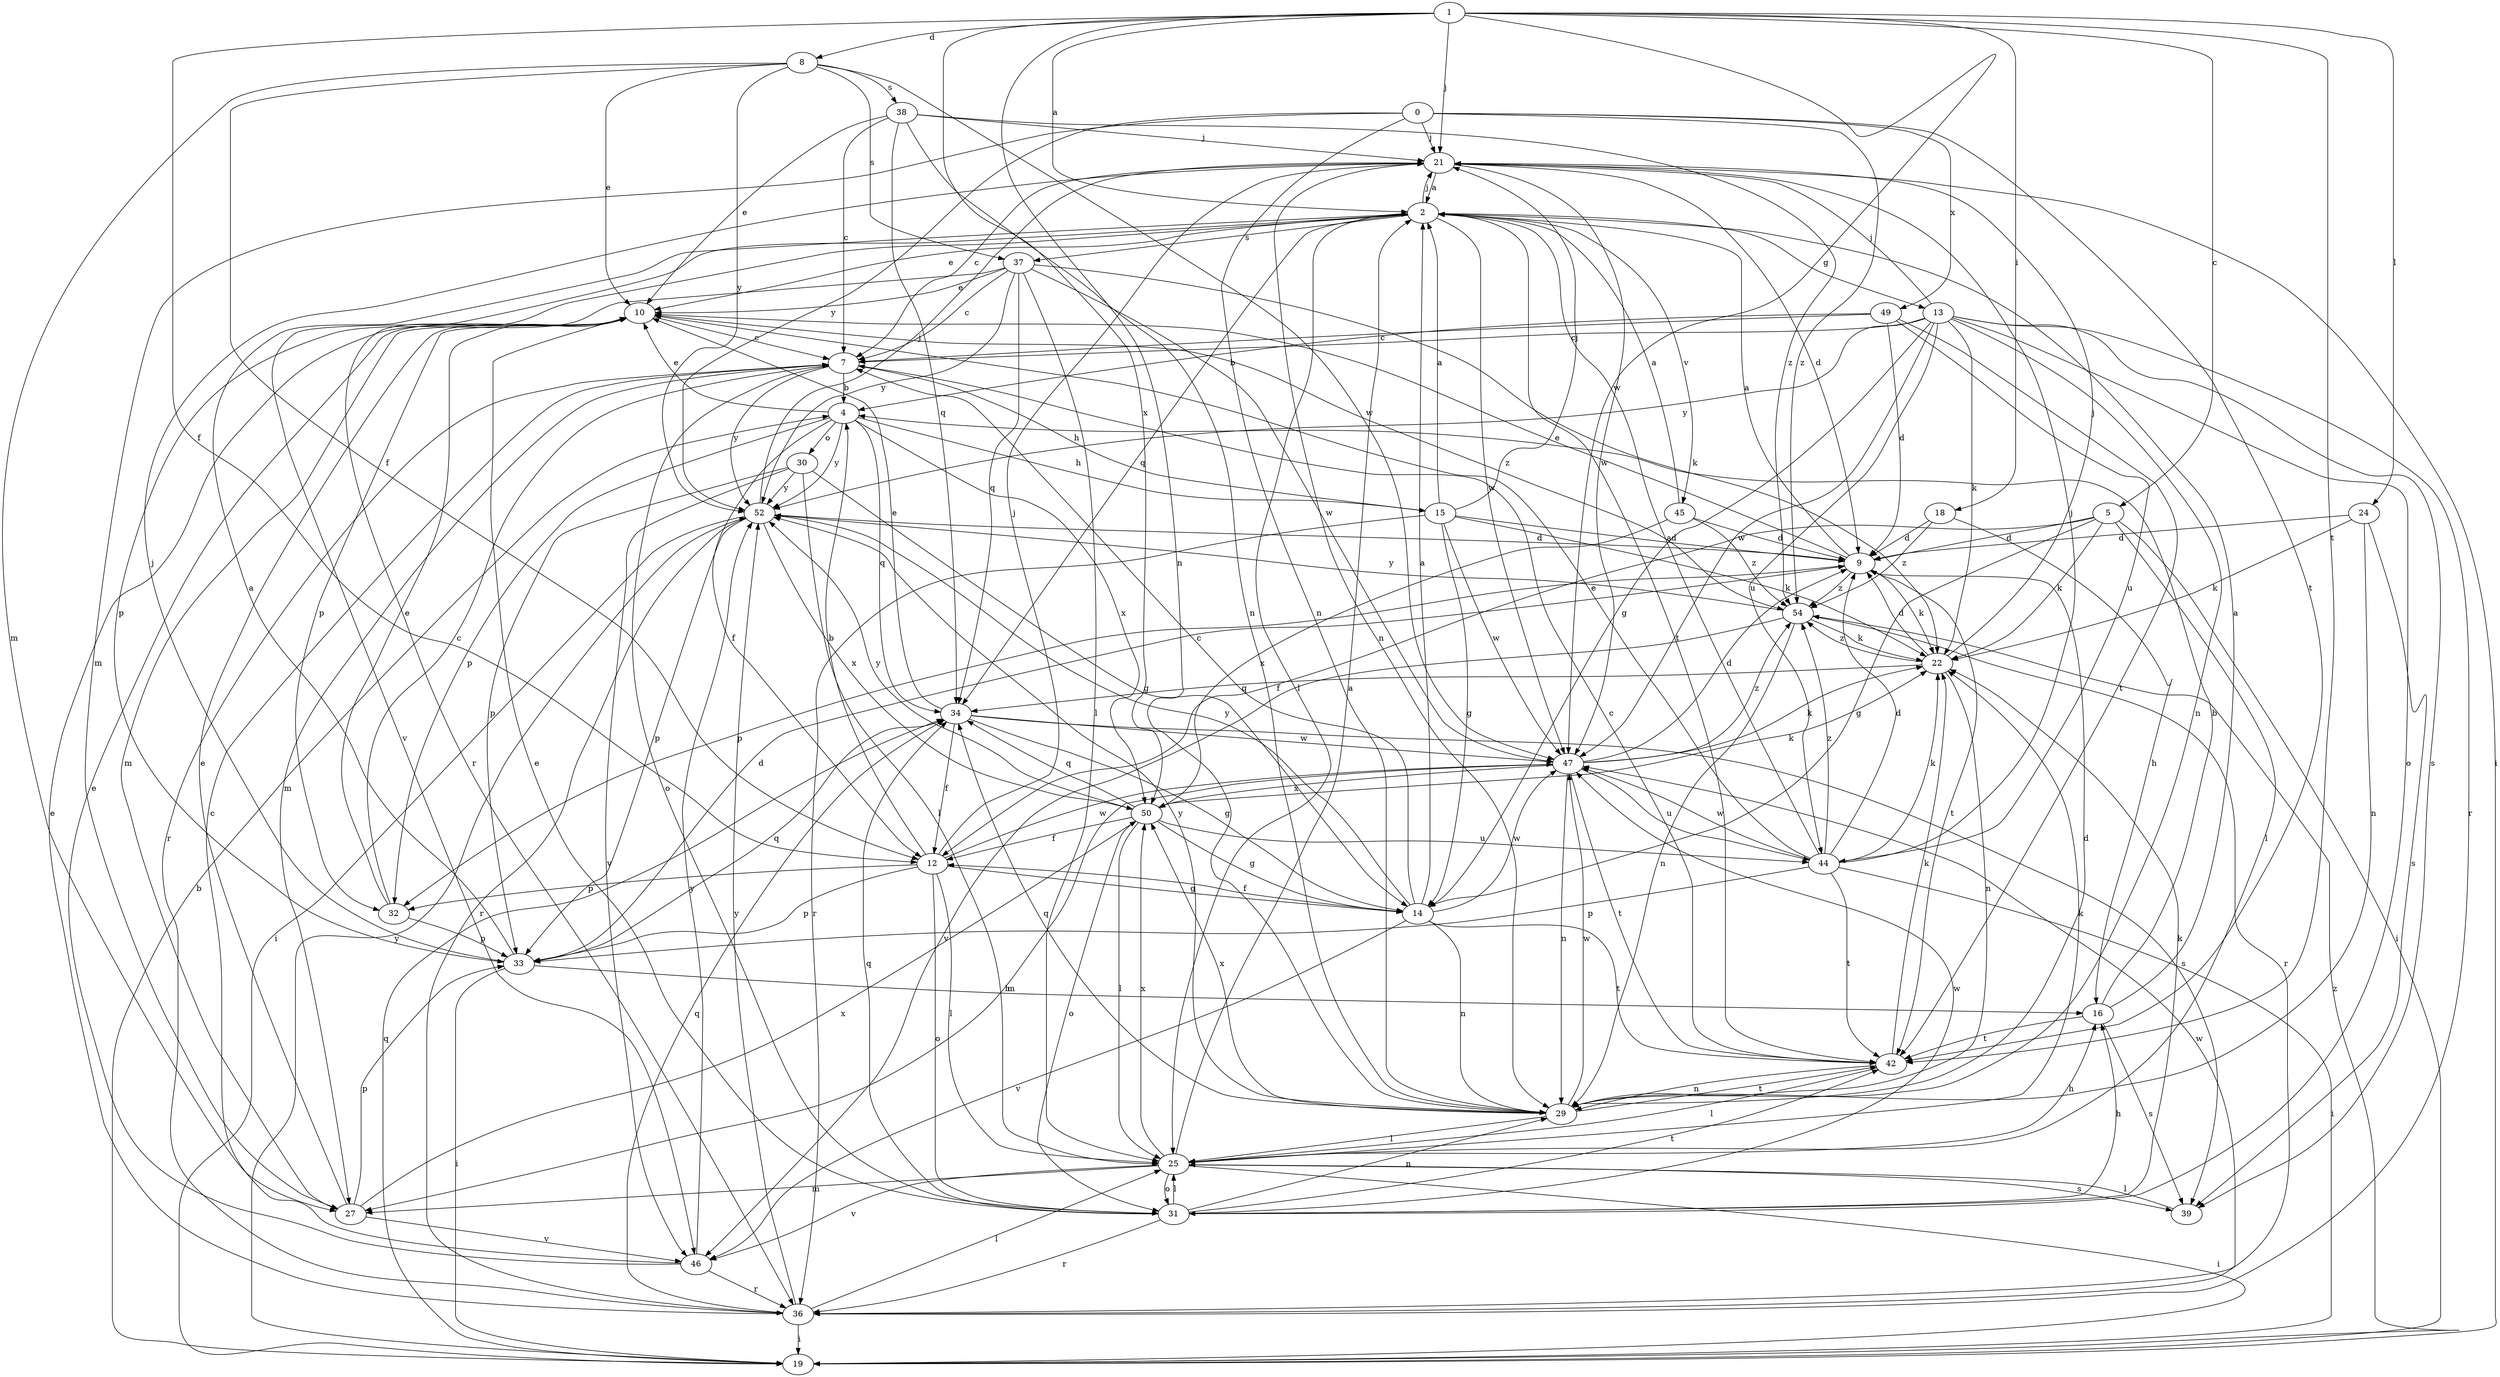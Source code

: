strict digraph  {
0;
1;
2;
4;
5;
7;
8;
9;
10;
12;
13;
14;
15;
16;
18;
19;
21;
22;
24;
25;
27;
29;
30;
31;
32;
33;
34;
36;
37;
38;
39;
42;
44;
45;
46;
47;
49;
50;
52;
54;
0 -> 21  [label=j];
0 -> 27  [label=m];
0 -> 29  [label=n];
0 -> 42  [label=t];
0 -> 49  [label=x];
0 -> 52  [label=y];
0 -> 54  [label=z];
1 -> 2  [label=a];
1 -> 5  [label=c];
1 -> 8  [label=d];
1 -> 12  [label=f];
1 -> 18  [label=i];
1 -> 21  [label=j];
1 -> 24  [label=l];
1 -> 29  [label=n];
1 -> 42  [label=t];
1 -> 47  [label=w];
1 -> 50  [label=x];
2 -> 10  [label=e];
2 -> 13  [label=g];
2 -> 21  [label=j];
2 -> 25  [label=l];
2 -> 34  [label=q];
2 -> 36  [label=r];
2 -> 37  [label=s];
2 -> 42  [label=t];
2 -> 45  [label=v];
2 -> 46  [label=v];
2 -> 47  [label=w];
4 -> 10  [label=e];
4 -> 12  [label=f];
4 -> 15  [label=h];
4 -> 30  [label=o];
4 -> 32  [label=p];
4 -> 34  [label=q];
4 -> 50  [label=x];
4 -> 52  [label=y];
5 -> 9  [label=d];
5 -> 12  [label=f];
5 -> 14  [label=g];
5 -> 19  [label=i];
5 -> 22  [label=k];
5 -> 25  [label=l];
7 -> 4  [label=b];
7 -> 15  [label=h];
7 -> 27  [label=m];
7 -> 31  [label=o];
7 -> 36  [label=r];
7 -> 52  [label=y];
8 -> 10  [label=e];
8 -> 12  [label=f];
8 -> 27  [label=m];
8 -> 37  [label=s];
8 -> 38  [label=s];
8 -> 47  [label=w];
8 -> 52  [label=y];
9 -> 2  [label=a];
9 -> 10  [label=e];
9 -> 22  [label=k];
9 -> 32  [label=p];
9 -> 42  [label=t];
9 -> 54  [label=z];
10 -> 7  [label=c];
10 -> 27  [label=m];
10 -> 32  [label=p];
10 -> 54  [label=z];
12 -> 4  [label=b];
12 -> 14  [label=g];
12 -> 21  [label=j];
12 -> 25  [label=l];
12 -> 31  [label=o];
12 -> 32  [label=p];
12 -> 33  [label=p];
12 -> 47  [label=w];
13 -> 7  [label=c];
13 -> 14  [label=g];
13 -> 21  [label=j];
13 -> 22  [label=k];
13 -> 29  [label=n];
13 -> 31  [label=o];
13 -> 36  [label=r];
13 -> 39  [label=s];
13 -> 44  [label=u];
13 -> 47  [label=w];
13 -> 52  [label=y];
14 -> 2  [label=a];
14 -> 7  [label=c];
14 -> 12  [label=f];
14 -> 29  [label=n];
14 -> 42  [label=t];
14 -> 46  [label=v];
14 -> 47  [label=w];
14 -> 52  [label=y];
15 -> 2  [label=a];
15 -> 9  [label=d];
15 -> 14  [label=g];
15 -> 21  [label=j];
15 -> 22  [label=k];
15 -> 36  [label=r];
15 -> 47  [label=w];
16 -> 2  [label=a];
16 -> 4  [label=b];
16 -> 39  [label=s];
16 -> 42  [label=t];
18 -> 9  [label=d];
18 -> 16  [label=h];
18 -> 54  [label=z];
19 -> 4  [label=b];
19 -> 34  [label=q];
19 -> 52  [label=y];
19 -> 54  [label=z];
21 -> 2  [label=a];
21 -> 7  [label=c];
21 -> 9  [label=d];
21 -> 19  [label=i];
21 -> 29  [label=n];
21 -> 47  [label=w];
22 -> 9  [label=d];
22 -> 21  [label=j];
22 -> 29  [label=n];
22 -> 34  [label=q];
22 -> 54  [label=z];
24 -> 9  [label=d];
24 -> 22  [label=k];
24 -> 29  [label=n];
24 -> 39  [label=s];
25 -> 2  [label=a];
25 -> 16  [label=h];
25 -> 19  [label=i];
25 -> 22  [label=k];
25 -> 27  [label=m];
25 -> 31  [label=o];
25 -> 39  [label=s];
25 -> 46  [label=v];
25 -> 50  [label=x];
27 -> 10  [label=e];
27 -> 33  [label=p];
27 -> 46  [label=v];
27 -> 50  [label=x];
29 -> 9  [label=d];
29 -> 25  [label=l];
29 -> 34  [label=q];
29 -> 42  [label=t];
29 -> 47  [label=w];
29 -> 50  [label=x];
29 -> 52  [label=y];
30 -> 14  [label=g];
30 -> 25  [label=l];
30 -> 33  [label=p];
30 -> 46  [label=v];
30 -> 52  [label=y];
31 -> 10  [label=e];
31 -> 16  [label=h];
31 -> 22  [label=k];
31 -> 25  [label=l];
31 -> 29  [label=n];
31 -> 34  [label=q];
31 -> 36  [label=r];
31 -> 42  [label=t];
31 -> 47  [label=w];
32 -> 7  [label=c];
32 -> 10  [label=e];
32 -> 33  [label=p];
33 -> 2  [label=a];
33 -> 9  [label=d];
33 -> 16  [label=h];
33 -> 19  [label=i];
33 -> 21  [label=j];
33 -> 34  [label=q];
34 -> 10  [label=e];
34 -> 12  [label=f];
34 -> 14  [label=g];
34 -> 39  [label=s];
34 -> 47  [label=w];
36 -> 10  [label=e];
36 -> 19  [label=i];
36 -> 25  [label=l];
36 -> 34  [label=q];
36 -> 47  [label=w];
36 -> 52  [label=y];
37 -> 7  [label=c];
37 -> 10  [label=e];
37 -> 22  [label=k];
37 -> 25  [label=l];
37 -> 33  [label=p];
37 -> 34  [label=q];
37 -> 47  [label=w];
37 -> 52  [label=y];
38 -> 7  [label=c];
38 -> 10  [label=e];
38 -> 21  [label=j];
38 -> 29  [label=n];
38 -> 34  [label=q];
38 -> 54  [label=z];
39 -> 25  [label=l];
42 -> 7  [label=c];
42 -> 22  [label=k];
42 -> 25  [label=l];
42 -> 29  [label=n];
44 -> 2  [label=a];
44 -> 9  [label=d];
44 -> 10  [label=e];
44 -> 19  [label=i];
44 -> 21  [label=j];
44 -> 22  [label=k];
44 -> 33  [label=p];
44 -> 42  [label=t];
44 -> 47  [label=w];
44 -> 54  [label=z];
45 -> 2  [label=a];
45 -> 9  [label=d];
45 -> 50  [label=x];
45 -> 54  [label=z];
46 -> 7  [label=c];
46 -> 10  [label=e];
46 -> 36  [label=r];
46 -> 52  [label=y];
47 -> 9  [label=d];
47 -> 22  [label=k];
47 -> 27  [label=m];
47 -> 29  [label=n];
47 -> 42  [label=t];
47 -> 44  [label=u];
47 -> 50  [label=x];
47 -> 54  [label=z];
49 -> 4  [label=b];
49 -> 7  [label=c];
49 -> 9  [label=d];
49 -> 42  [label=t];
49 -> 44  [label=u];
50 -> 12  [label=f];
50 -> 14  [label=g];
50 -> 22  [label=k];
50 -> 25  [label=l];
50 -> 31  [label=o];
50 -> 34  [label=q];
50 -> 44  [label=u];
50 -> 52  [label=y];
52 -> 9  [label=d];
52 -> 19  [label=i];
52 -> 21  [label=j];
52 -> 33  [label=p];
52 -> 36  [label=r];
52 -> 50  [label=x];
54 -> 22  [label=k];
54 -> 29  [label=n];
54 -> 36  [label=r];
54 -> 46  [label=v];
54 -> 52  [label=y];
}

